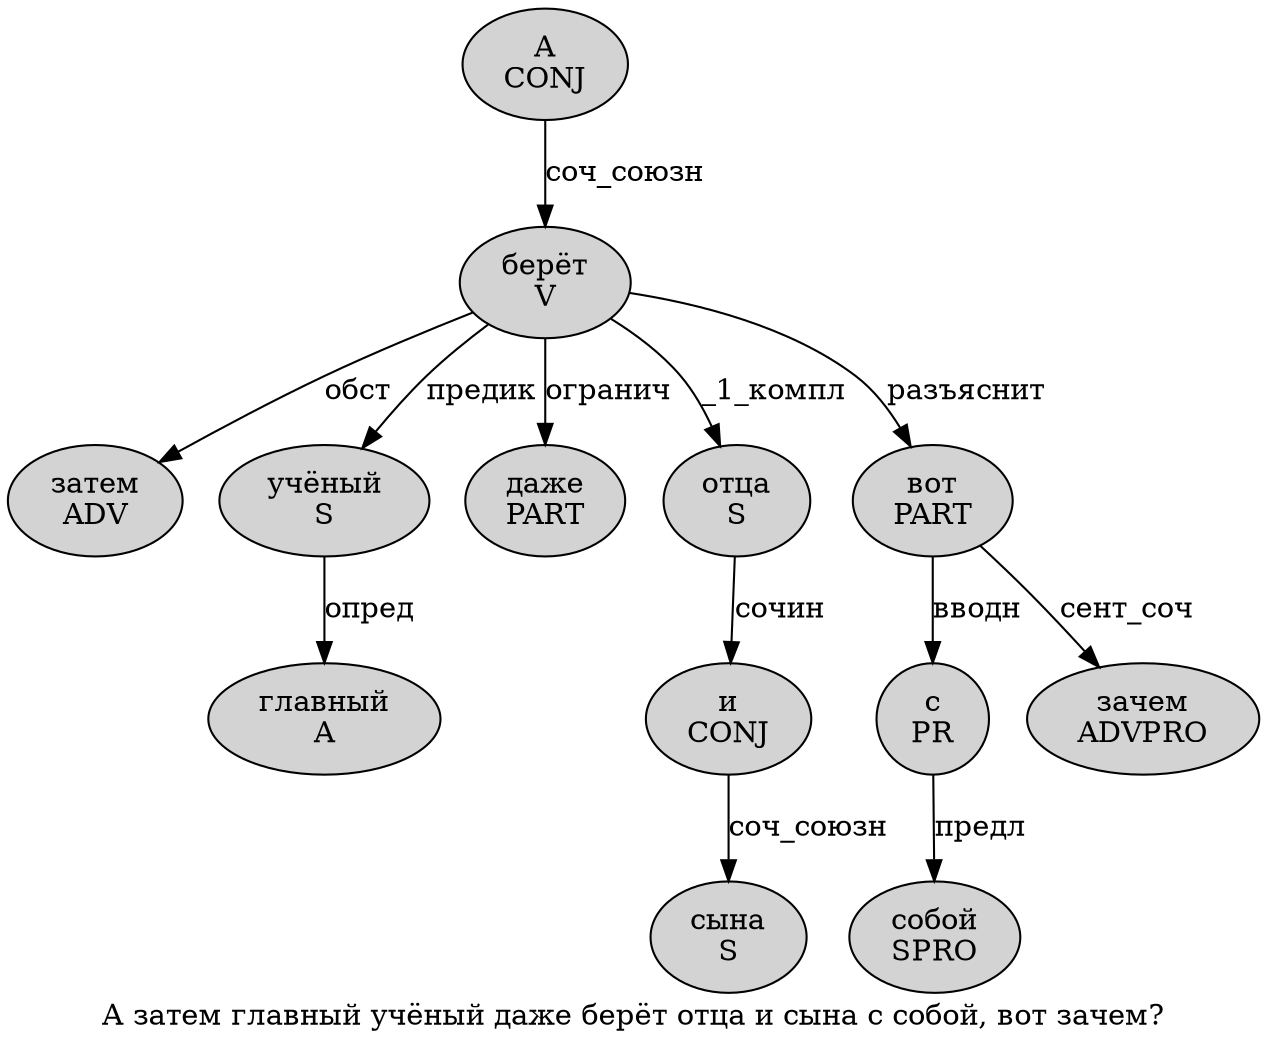 digraph SENTENCE_4727 {
	graph [label="А затем главный учёный даже берёт отца и сына с собой, вот зачем?"]
	node [style=filled]
		0 [label="А
CONJ" color="" fillcolor=lightgray penwidth=1 shape=ellipse]
		1 [label="затем
ADV" color="" fillcolor=lightgray penwidth=1 shape=ellipse]
		2 [label="главный
A" color="" fillcolor=lightgray penwidth=1 shape=ellipse]
		3 [label="учёный
S" color="" fillcolor=lightgray penwidth=1 shape=ellipse]
		4 [label="даже
PART" color="" fillcolor=lightgray penwidth=1 shape=ellipse]
		5 [label="берёт
V" color="" fillcolor=lightgray penwidth=1 shape=ellipse]
		6 [label="отца
S" color="" fillcolor=lightgray penwidth=1 shape=ellipse]
		7 [label="и
CONJ" color="" fillcolor=lightgray penwidth=1 shape=ellipse]
		8 [label="сына
S" color="" fillcolor=lightgray penwidth=1 shape=ellipse]
		9 [label="с
PR" color="" fillcolor=lightgray penwidth=1 shape=ellipse]
		10 [label="собой
SPRO" color="" fillcolor=lightgray penwidth=1 shape=ellipse]
		12 [label="вот
PART" color="" fillcolor=lightgray penwidth=1 shape=ellipse]
		13 [label="зачем
ADVPRO" color="" fillcolor=lightgray penwidth=1 shape=ellipse]
			6 -> 7 [label="сочин"]
			7 -> 8 [label="соч_союзн"]
			12 -> 9 [label="вводн"]
			12 -> 13 [label="сент_соч"]
			3 -> 2 [label="опред"]
			0 -> 5 [label="соч_союзн"]
			9 -> 10 [label="предл"]
			5 -> 1 [label="обст"]
			5 -> 3 [label="предик"]
			5 -> 4 [label="огранич"]
			5 -> 6 [label="_1_компл"]
			5 -> 12 [label="разъяснит"]
}